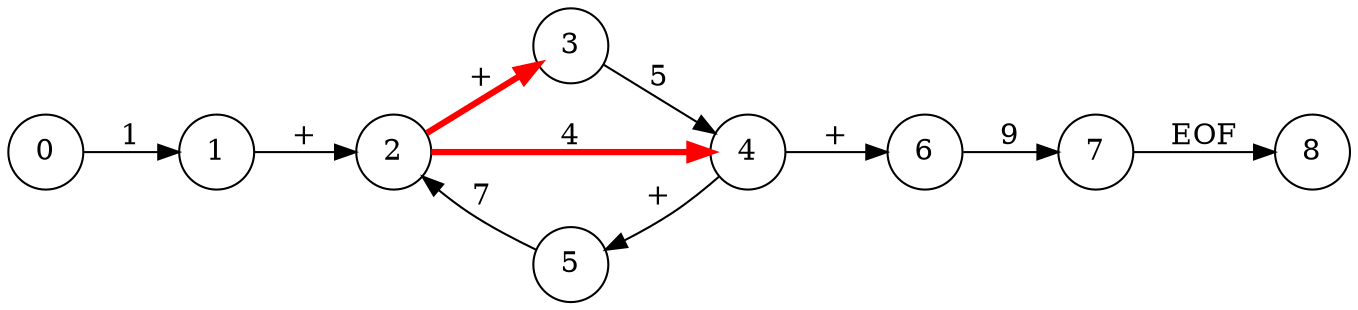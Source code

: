 digraph GSS {
    rankdir=LR
    0,1,2,3,4,5,6,7,8 [shape = circle]
    0 [label="0"]
    1 [label="1"]
    2 [label="2"]
    3 [label="3"]
    4 [label="4"]
    5 [label="5"]
    6 [label="6"]
    7 [label="7"]
    8 [label="8"]
    
    
    0 -> 1 [label="1"]
    1 -> 2 [label="+"]
    2 -> 3 [label="+"][color="red",penwidth=3]
    3 -> 4 [label="5"]
    2 -> 4 [label="4"][color="red",penwidth=3]
    4 -> 5 [label="+"]
    5 -> 2 [label="7"]
    4 -> 6 [label="+"]
    6 -> 7 [label="9"]
    7 -> 8 [label="EOF"]
    {rank=same; 3 5}
   
}